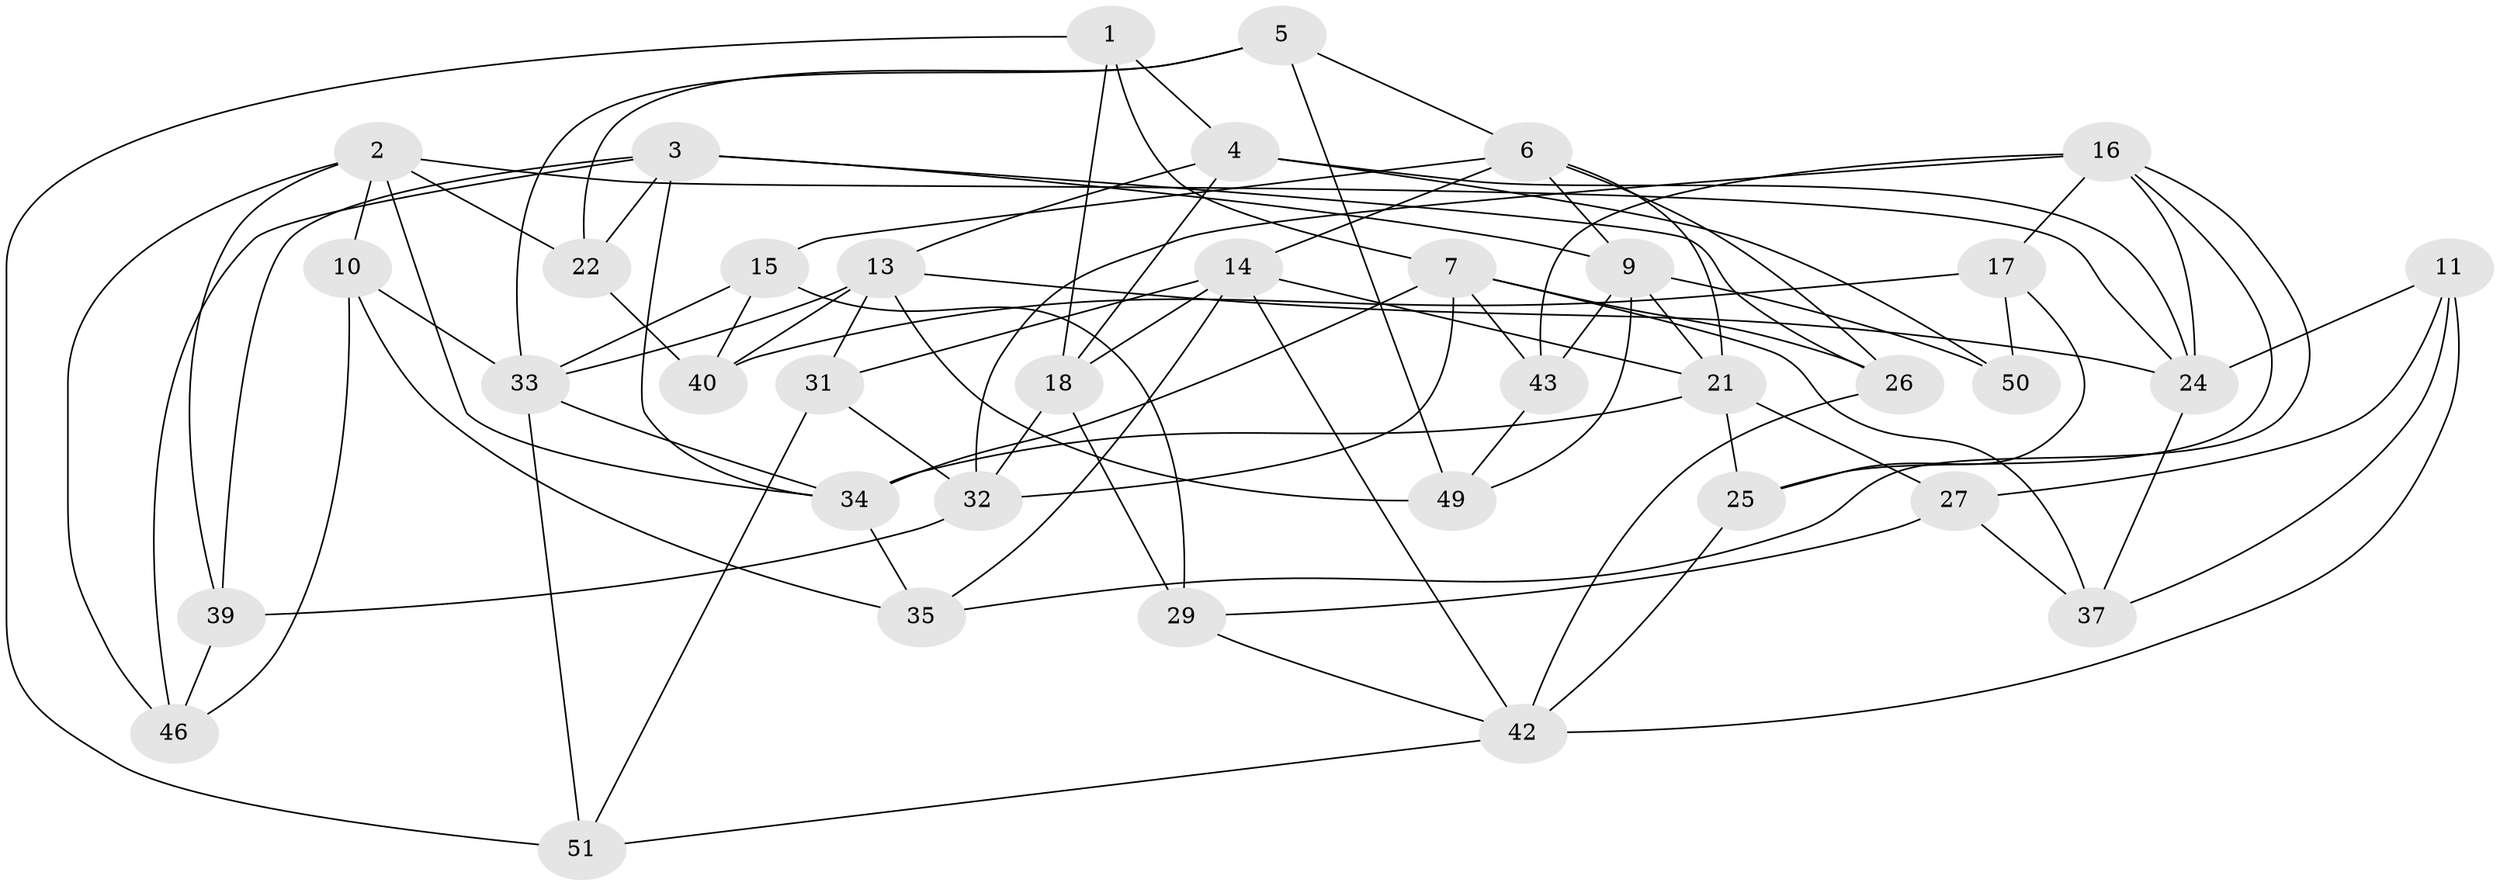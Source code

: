 // original degree distribution, {4: 1.0}
// Generated by graph-tools (version 1.1) at 2025/11/02/27/25 16:11:42]
// undirected, 37 vertices, 88 edges
graph export_dot {
graph [start="1"]
  node [color=gray90,style=filled];
  1;
  2 [super="+12"];
  3 [super="+41"];
  4 [super="+8"];
  5;
  6 [super="+19"];
  7 [super="+23"];
  9 [super="+38"];
  10;
  11;
  13 [super="+28"];
  14 [super="+44"];
  15;
  16 [super="+20"];
  17;
  18 [super="+30"];
  21 [super="+52"];
  22;
  24 [super="+45"];
  25;
  26;
  27;
  29;
  31;
  32 [super="+47"];
  33 [super="+53"];
  34 [super="+36"];
  35;
  37;
  39;
  40;
  42 [super="+48"];
  43;
  46;
  49;
  50;
  51;
  1 -- 4;
  1 -- 18;
  1 -- 51;
  1 -- 7;
  2 -- 22;
  2 -- 24;
  2 -- 34;
  2 -- 10;
  2 -- 46;
  2 -- 39;
  3 -- 22;
  3 -- 34;
  3 -- 26;
  3 -- 9;
  3 -- 46;
  3 -- 39;
  4 -- 50 [weight=2];
  4 -- 24;
  4 -- 18;
  4 -- 13;
  5 -- 49;
  5 -- 33;
  5 -- 22;
  5 -- 6;
  6 -- 9;
  6 -- 21;
  6 -- 14;
  6 -- 26;
  6 -- 15;
  7 -- 43;
  7 -- 26;
  7 -- 32;
  7 -- 34;
  7 -- 37;
  9 -- 50;
  9 -- 43;
  9 -- 49;
  9 -- 21;
  10 -- 46;
  10 -- 33;
  10 -- 35;
  11 -- 27;
  11 -- 24;
  11 -- 37;
  11 -- 42;
  13 -- 24;
  13 -- 49;
  13 -- 40;
  13 -- 31;
  13 -- 33;
  14 -- 31;
  14 -- 42;
  14 -- 35;
  14 -- 21;
  14 -- 18;
  15 -- 40;
  15 -- 29;
  15 -- 33;
  16 -- 43;
  16 -- 35;
  16 -- 25;
  16 -- 17;
  16 -- 32;
  16 -- 24;
  17 -- 25;
  17 -- 50;
  17 -- 40;
  18 -- 32 [weight=2];
  18 -- 29;
  21 -- 25;
  21 -- 34;
  21 -- 27;
  22 -- 40;
  24 -- 37;
  25 -- 42;
  26 -- 42;
  27 -- 37;
  27 -- 29;
  29 -- 42;
  31 -- 32;
  31 -- 51;
  32 -- 39;
  33 -- 34;
  33 -- 51;
  34 -- 35;
  39 -- 46;
  42 -- 51;
  43 -- 49;
}
